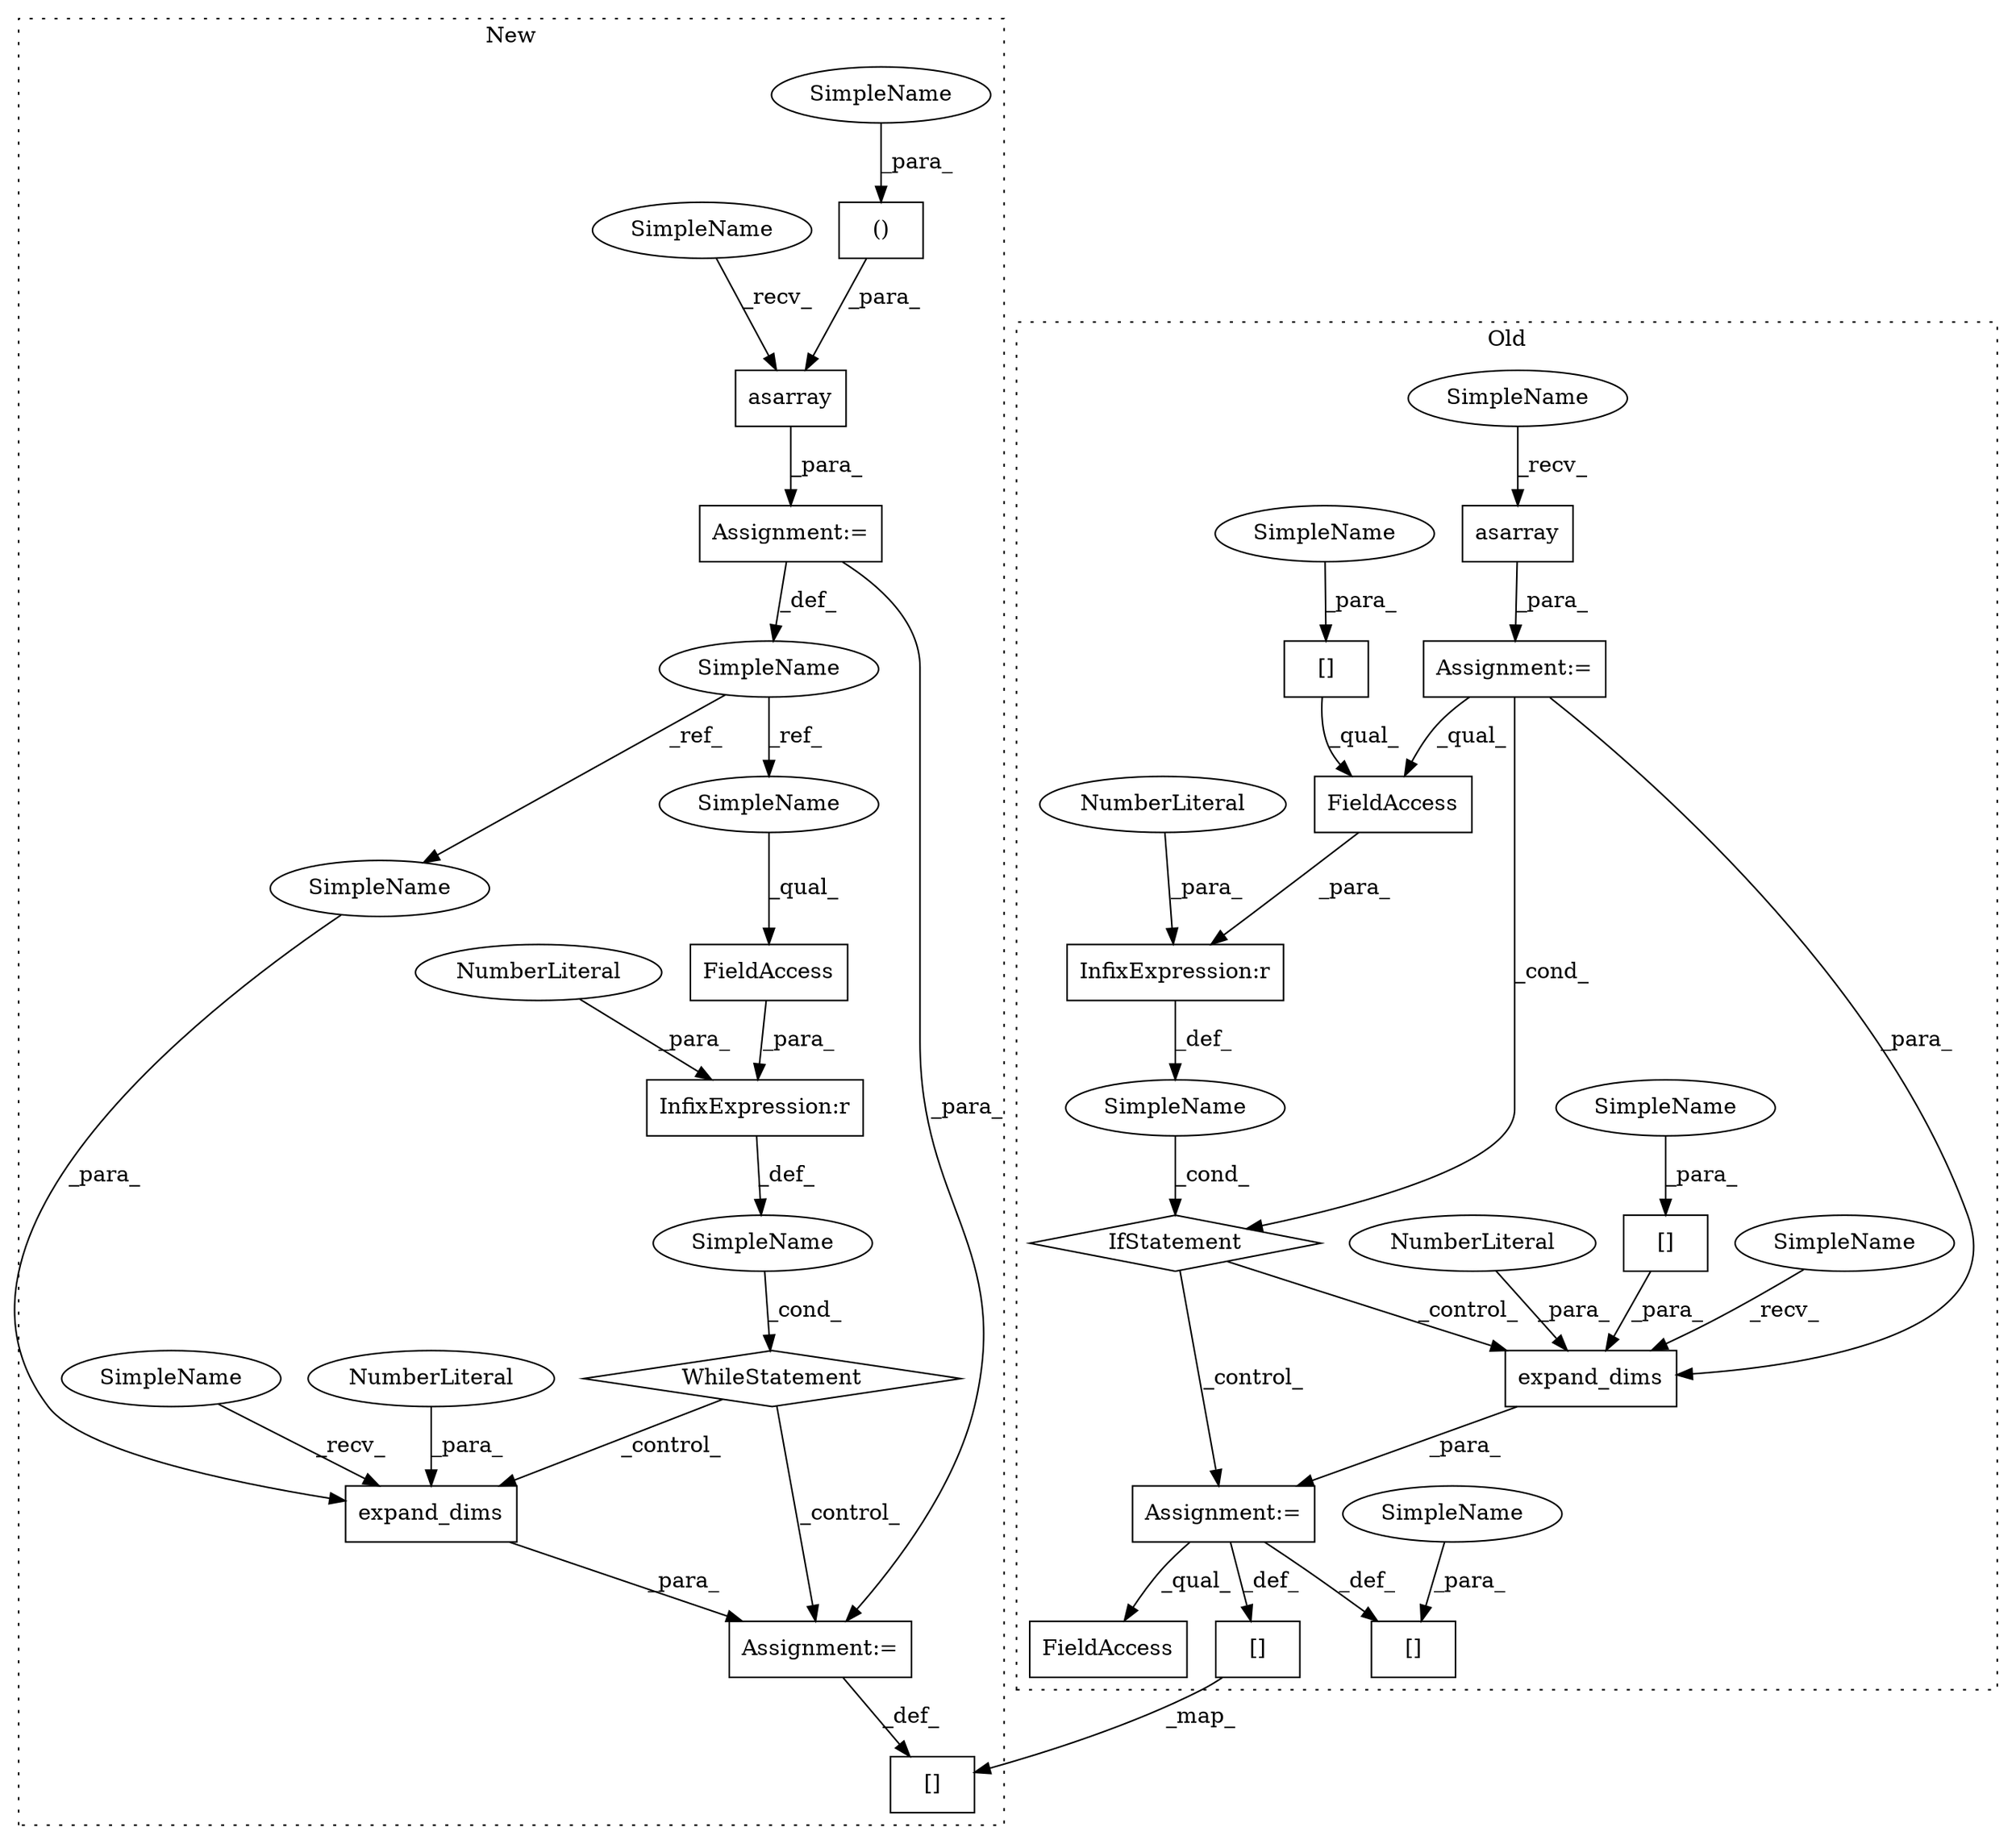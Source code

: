 digraph G {
subgraph cluster0 {
1 [label="expand_dims" a="32" s="3298,3321" l="12,1" shape="box"];
5 [label="NumberLiteral" a="34" s="3320" l="1" shape="ellipse"];
9 [label="Assignment:=" a="7" s="3291" l="1" shape="box"];
10 [label="[]" a="2" s="3384,3398" l="13,1" shape="box"];
14 [label="asarray" a="32" s="2836,2853" l="8,1" shape="box"];
15 [label="[]" a="2" s="3310,3318" l="7,1" shape="box"];
17 [label="[]" a="2" s="3282,3290" l="7,1" shape="box"];
18 [label="SimpleName" a="42" s="" l="" shape="ellipse"];
19 [label="InfixExpression:r" a="27" s="3260" l="3" shape="box"];
20 [label="NumberLiteral" a="34" s="3263" l="1" shape="ellipse"];
23 [label="FieldAccess" a="22" s="3427" l="18" shape="box"];
24 [label="FieldAccess" a="22" s="3246" l="14" shape="box"];
25 [label="[]" a="2" s="3246,3254" l="7,1" shape="box"];
26 [label="IfStatement" a="25" s="3242,3264" l="4,2" shape="diamond"];
27 [label="Assignment:=" a="7" s="2829" l="1" shape="box"];
32 [label="SimpleName" a="42" s="2830" l="5" shape="ellipse"];
33 [label="SimpleName" a="42" s="3292" l="5" shape="ellipse"];
36 [label="SimpleName" a="42" s="3253" l="1" shape="ellipse"];
37 [label="SimpleName" a="42" s="3289" l="1" shape="ellipse"];
38 [label="SimpleName" a="42" s="3317" l="1" shape="ellipse"];
label = "Old";
style="dotted";
}
subgraph cluster1 {
2 [label="WhileStatement" a="61" s="3339,3368" l="7,2" shape="diamond"];
3 [label="SimpleName" a="42" s="" l="" shape="ellipse"];
4 [label="expand_dims" a="32" s="3404,3429" l="12,1" shape="box"];
6 [label="InfixExpression:r" a="27" s="3363" l="3" shape="box"];
7 [label="NumberLiteral" a="34" s="3366" l="1" shape="ellipse"];
8 [label="Assignment:=" a="7" s="3397" l="1" shape="box"];
11 [label="[]" a="2" s="3492,3506" l="13,1" shape="box"];
12 [label="asarray" a="32" s="2869,2948" l="8,1" shape="box"];
13 [label="()" a="106" s="2914" l="31" shape="box"];
16 [label="NumberLiteral" a="34" s="3428" l="1" shape="ellipse"];
21 [label="SimpleName" a="42" s="2851" l="11" shape="ellipse"];
22 [label="FieldAccess" a="22" s="3347" l="16" shape="box"];
28 [label="Assignment:=" a="7" s="2862" l="1" shape="box"];
29 [label="SimpleName" a="42" s="2914" l="8" shape="ellipse"];
30 [label="SimpleName" a="42" s="2863" l="5" shape="ellipse"];
31 [label="SimpleName" a="42" s="3398" l="5" shape="ellipse"];
34 [label="SimpleName" a="42" s="3416" l="11" shape="ellipse"];
35 [label="SimpleName" a="42" s="3347" l="11" shape="ellipse"];
label = "New";
style="dotted";
}
1 -> 9 [label="_para_"];
2 -> 4 [label="_control_"];
2 -> 8 [label="_control_"];
3 -> 2 [label="_cond_"];
4 -> 8 [label="_para_"];
5 -> 1 [label="_para_"];
6 -> 3 [label="_def_"];
7 -> 6 [label="_para_"];
8 -> 11 [label="_def_"];
9 -> 10 [label="_def_"];
9 -> 23 [label="_qual_"];
9 -> 17 [label="_def_"];
10 -> 11 [label="_map_"];
12 -> 28 [label="_para_"];
13 -> 12 [label="_para_"];
14 -> 27 [label="_para_"];
15 -> 1 [label="_para_"];
16 -> 4 [label="_para_"];
18 -> 26 [label="_cond_"];
19 -> 18 [label="_def_"];
20 -> 19 [label="_para_"];
21 -> 34 [label="_ref_"];
21 -> 35 [label="_ref_"];
22 -> 6 [label="_para_"];
24 -> 19 [label="_para_"];
25 -> 24 [label="_qual_"];
26 -> 1 [label="_control_"];
26 -> 9 [label="_control_"];
27 -> 24 [label="_qual_"];
27 -> 26 [label="_cond_"];
27 -> 1 [label="_para_"];
28 -> 21 [label="_def_"];
28 -> 8 [label="_para_"];
29 -> 13 [label="_para_"];
30 -> 12 [label="_recv_"];
31 -> 4 [label="_recv_"];
32 -> 14 [label="_recv_"];
33 -> 1 [label="_recv_"];
34 -> 4 [label="_para_"];
35 -> 22 [label="_qual_"];
36 -> 25 [label="_para_"];
37 -> 17 [label="_para_"];
38 -> 15 [label="_para_"];
}